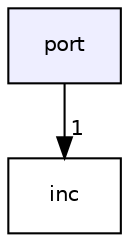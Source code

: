 digraph "/home/valon/develop/components/vlonGui/port" {
  compound=true
  node [ fontsize="10", fontname="Helvetica"];
  edge [ labelfontsize="10", labelfontname="Helvetica"];
  dir_651562d8bf6cfd3e81eff5b570d7df50 [shape=box, label="port", style="filled", fillcolor="#eeeeff", pencolor="black", URL="dir_651562d8bf6cfd3e81eff5b570d7df50.html"];
  dir_bfccd401955b95cf8c75461437045ac0 [shape=box label="inc" URL="dir_bfccd401955b95cf8c75461437045ac0.html"];
  dir_651562d8bf6cfd3e81eff5b570d7df50->dir_bfccd401955b95cf8c75461437045ac0 [headlabel="1", labeldistance=1.5 headhref="dir_000001_000000.html"];
}
